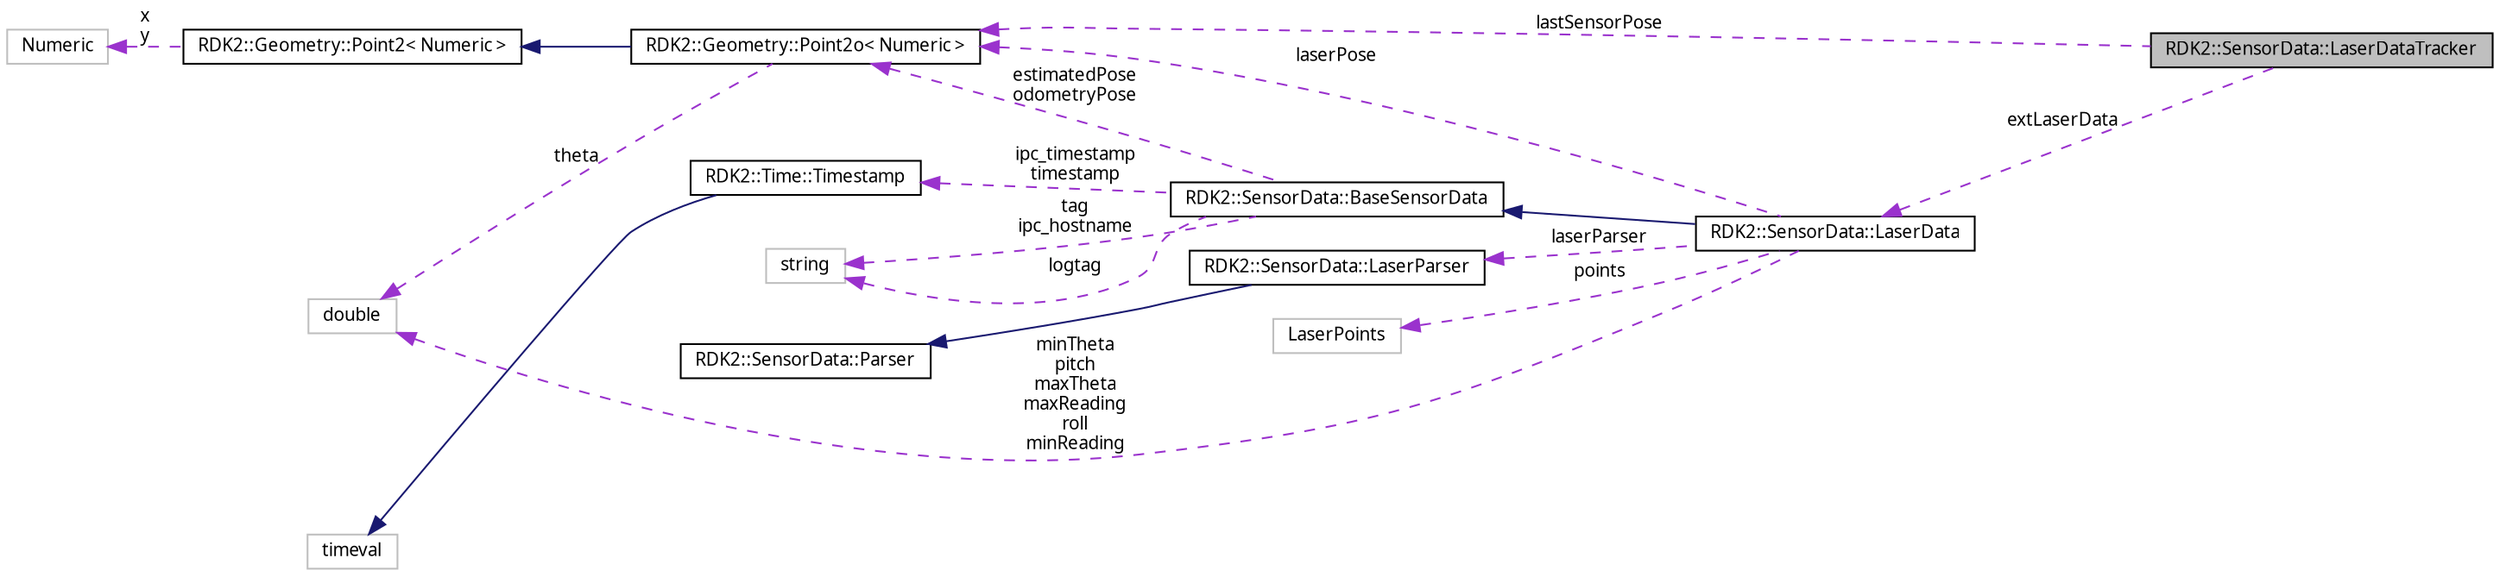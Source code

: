 digraph G
{
  edge [fontname="FreeSans.ttf",fontsize=10,labelfontname="FreeSans.ttf",labelfontsize=10];
  node [fontname="FreeSans.ttf",fontsize=10,shape=record];
  rankdir=LR;
  Node1 [label="RDK2::SensorData::LaserDataTracker",height=0.2,width=0.4,color="black", fillcolor="grey75", style="filled" fontcolor="black"];
  Node2 -> Node1 [dir=back,color="darkorchid3",fontsize=10,style="dashed",label="lastSensorPose",fontname="FreeSans.ttf"];
  Node2 [label="RDK2::Geometry::Point2o\< Numeric \>",height=0.2,width=0.4,color="black", fillcolor="white", style="filled",URL="$class_r_d_k2_1_1_geometry_1_1_point2o.html",tooltip="Beware that the operators + - * uses also the &quot;theta&quot; component."];
  Node3 -> Node2 [dir=back,color="midnightblue",fontsize=10,style="solid",fontname="FreeSans.ttf"];
  Node3 [label="RDK2::Geometry::Point2\< Numeric \>",height=0.2,width=0.4,color="black", fillcolor="white", style="filled",URL="$struct_r_d_k2_1_1_geometry_1_1_point2.html",tooltip="A generic vector with two components."];
  Node4 -> Node3 [dir=back,color="darkorchid3",fontsize=10,style="dashed",label="x\ny",fontname="FreeSans.ttf"];
  Node4 [label="Numeric",height=0.2,width=0.4,color="grey75", fillcolor="white", style="filled"];
  Node5 -> Node2 [dir=back,color="darkorchid3",fontsize=10,style="dashed",label="theta",fontname="FreeSans.ttf"];
  Node5 [label="double",height=0.2,width=0.4,color="grey75", fillcolor="white", style="filled"];
  Node6 -> Node1 [dir=back,color="darkorchid3",fontsize=10,style="dashed",label="extLaserData",fontname="FreeSans.ttf"];
  Node6 [label="RDK2::SensorData::LaserData",height=0.2,width=0.4,color="black", fillcolor="white", style="filled",URL="$struct_r_d_k2_1_1_sensor_data_1_1_laser_data.html",tooltip="Laser data points (beams) are expected to be equally distantiated."];
  Node7 -> Node6 [dir=back,color="midnightblue",fontsize=10,style="solid",fontname="FreeSans.ttf"];
  Node7 [label="RDK2::SensorData::BaseSensorData",height=0.2,width=0.4,color="black", fillcolor="white", style="filled",URL="$struct_r_d_k2_1_1_sensor_data_1_1_base_sensor_data.html"];
  Node2 -> Node7 [dir=back,color="darkorchid3",fontsize=10,style="dashed",label="estimatedPose\nodometryPose",fontname="FreeSans.ttf"];
  Node8 -> Node7 [dir=back,color="darkorchid3",fontsize=10,style="dashed",label="tag\nipc_hostname",fontname="FreeSans.ttf"];
  Node8 [label="string",height=0.2,width=0.4,color="grey75", fillcolor="white", style="filled"];
  Node8 -> Node7 [dir=back,color="darkorchid3",fontsize=10,style="dashed",label="logtag",fontname="FreeSans.ttf"];
  Node9 -> Node7 [dir=back,color="darkorchid3",fontsize=10,style="dashed",label="ipc_timestamp\ntimestamp",fontname="FreeSans.ttf"];
  Node9 [label="RDK2::Time::Timestamp",height=0.2,width=0.4,color="black", fillcolor="white", style="filled",URL="$struct_r_d_k2_1_1_time_1_1_timestamp.html"];
  Node10 -> Node9 [dir=back,color="midnightblue",fontsize=10,style="solid",fontname="FreeSans.ttf"];
  Node10 [label="timeval",height=0.2,width=0.4,color="grey75", fillcolor="white", style="filled"];
  Node5 -> Node6 [dir=back,color="darkorchid3",fontsize=10,style="dashed",label="minTheta\npitch\nmaxTheta\nmaxReading\nroll\nminReading",fontname="FreeSans.ttf"];
  Node2 -> Node6 [dir=back,color="darkorchid3",fontsize=10,style="dashed",label="laserPose",fontname="FreeSans.ttf"];
  Node11 -> Node6 [dir=back,color="darkorchid3",fontsize=10,style="dashed",label="laserParser",fontname="FreeSans.ttf"];
  Node11 [label="RDK2::SensorData::LaserParser",height=0.2,width=0.4,color="black", fillcolor="white", style="filled",URL="$struct_r_d_k2_1_1_sensor_data_1_1_laser_parser.html"];
  Node12 -> Node11 [dir=back,color="midnightblue",fontsize=10,style="solid",fontname="FreeSans.ttf"];
  Node12 [label="RDK2::SensorData::Parser",height=0.2,width=0.4,color="black", fillcolor="white", style="filled",URL="$struct_r_d_k2_1_1_sensor_data_1_1_parser.html"];
  Node13 -> Node6 [dir=back,color="darkorchid3",fontsize=10,style="dashed",label="points",fontname="FreeSans.ttf"];
  Node13 [label="LaserPoints",height=0.2,width=0.4,color="grey75", fillcolor="white", style="filled"];
}
